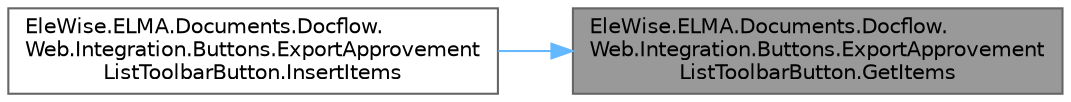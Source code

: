 digraph "EleWise.ELMA.Documents.Docflow.Web.Integration.Buttons.ExportApprovementListToolbarButton.GetItems"
{
 // LATEX_PDF_SIZE
  bgcolor="transparent";
  edge [fontname=Helvetica,fontsize=10,labelfontname=Helvetica,labelfontsize=10];
  node [fontname=Helvetica,fontsize=10,shape=box,height=0.2,width=0.4];
  rankdir="RL";
  Node1 [id="Node000001",label="EleWise.ELMA.Documents.Docflow.\lWeb.Integration.Buttons.ExportApprovement\lListToolbarButton.GetItems",height=0.2,width=0.4,color="gray40", fillcolor="grey60", style="filled", fontcolor="black",tooltip=" "];
  Node1 -> Node2 [id="edge1_Node000001_Node000002",dir="back",color="steelblue1",style="solid",tooltip=" "];
  Node2 [id="Node000002",label="EleWise.ELMA.Documents.Docflow.\lWeb.Integration.Buttons.ExportApprovement\lListToolbarButton.InsertItems",height=0.2,width=0.4,color="grey40", fillcolor="white", style="filled",URL="$class_ele_wise_1_1_e_l_m_a_1_1_documents_1_1_docflow_1_1_web_1_1_integration_1_1_buttons_1_1_expe81b8403837436b8f157b6643e69c3a4.html#a2ab3caa309c1796dc68848197dd14212",tooltip=" "];
}
